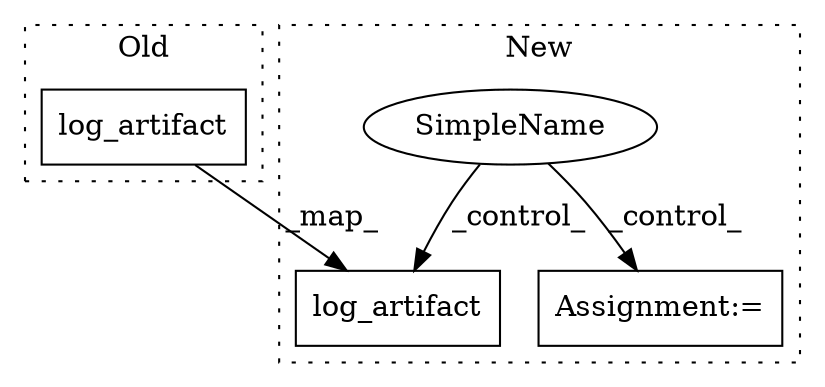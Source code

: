 digraph G {
subgraph cluster0 {
1 [label="log_artifact" a="32" s="37027,37074" l="13,1" shape="box"];
label = "Old";
style="dotted";
}
subgraph cluster1 {
2 [label="log_artifact" a="32" s="41410,41457" l="13,1" shape="box"];
3 [label="SimpleName" a="42" s="" l="" shape="ellipse"];
4 [label="Assignment:=" a="7" s="41380" l="13" shape="box"];
label = "New";
style="dotted";
}
1 -> 2 [label="_map_"];
3 -> 4 [label="_control_"];
3 -> 2 [label="_control_"];
}